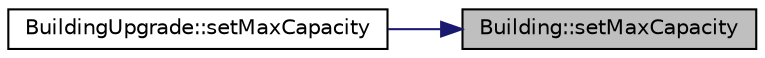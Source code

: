 digraph "Building::setMaxCapacity"
{
 // LATEX_PDF_SIZE
  edge [fontname="Helvetica",fontsize="10",labelfontname="Helvetica",labelfontsize="10"];
  node [fontname="Helvetica",fontsize="10",shape=record];
  rankdir="RL";
  Node1 [label="Building::setMaxCapacity",height=0.2,width=0.4,color="black", fillcolor="grey75", style="filled", fontcolor="black",tooltip=" "];
  Node1 -> Node2 [dir="back",color="midnightblue",fontsize="10",style="solid",fontname="Helvetica"];
  Node2 [label="BuildingUpgrade::setMaxCapacity",height=0.2,width=0.4,color="black", fillcolor="white", style="filled",URL="$classBuildingUpgrade.html#ac3ca40b9b7e0509fb7af42cd4cb65d22",tooltip=" "];
}
